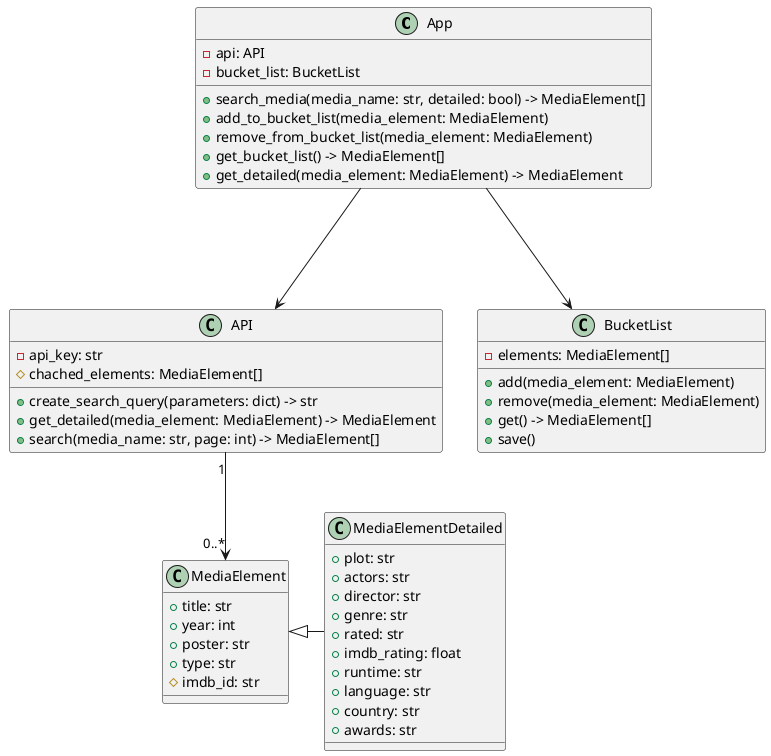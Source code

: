 @startuml Internals

class App {
    -api: API
    -bucket_list: BucketList
    +search_media(media_name: str, detailed: bool) -> MediaElement[]
    +add_to_bucket_list(media_element: MediaElement)
    +remove_from_bucket_list(media_element: MediaElement)
    +get_bucket_list() -> MediaElement[]
    +get_detailed(media_element: MediaElement) -> MediaElement
}

class MediaElement {
    +title: str
    +year: int
    +poster: str
    +type: str
    #imdb_id: str
}

class MediaElementDetailed {
    +plot: str
    +actors: str
    +director: str
    +genre: str
    +rated: str
    +imdb_rating: float
    +runtime: str
    +language: str
    +country: str
    +awards: str
}

Class API {
    -api_key: str
    #chached_elements: MediaElement[]

    + create_search_query(parameters: dict) -> str
    + get_detailed(media_element: MediaElement) -> MediaElement
    + search(media_name: str, page: int) -> MediaElement[]
}

Class BucketList {
    -elements: MediaElement[]

    + add(media_element: MediaElement)
    + remove(media_element: MediaElement)
    + get() -> MediaElement[]
    + save()
}

API "1" --> "0..*" MediaElement
App ---> API
App ---> BucketList

MediaElementDetailed -left-|> MediaElement

@enduml